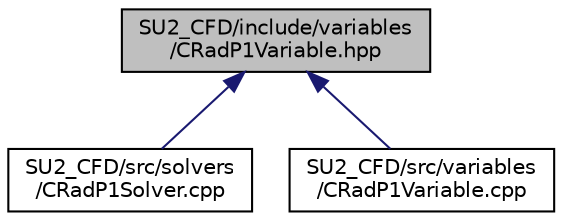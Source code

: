 digraph "SU2_CFD/include/variables/CRadP1Variable.hpp"
{
 // LATEX_PDF_SIZE
  edge [fontname="Helvetica",fontsize="10",labelfontname="Helvetica",labelfontsize="10"];
  node [fontname="Helvetica",fontsize="10",shape=record];
  Node1 [label="SU2_CFD/include/variables\l/CRadP1Variable.hpp",height=0.2,width=0.4,color="black", fillcolor="grey75", style="filled", fontcolor="black",tooltip="Class for defining the variables of the P1 radiation model."];
  Node1 -> Node2 [dir="back",color="midnightblue",fontsize="10",style="solid",fontname="Helvetica"];
  Node2 [label="SU2_CFD/src/solvers\l/CRadP1Solver.cpp",height=0.2,width=0.4,color="black", fillcolor="white", style="filled",URL="$CRadP1Solver_8cpp.html",tooltip="Main subroutines for solving P1 radiation problems."];
  Node1 -> Node3 [dir="back",color="midnightblue",fontsize="10",style="solid",fontname="Helvetica"];
  Node3 [label="SU2_CFD/src/variables\l/CRadP1Variable.cpp",height=0.2,width=0.4,color="black", fillcolor="white", style="filled",URL="$CRadP1Variable_8cpp.html",tooltip="Definition of the P1 model variables."];
}
